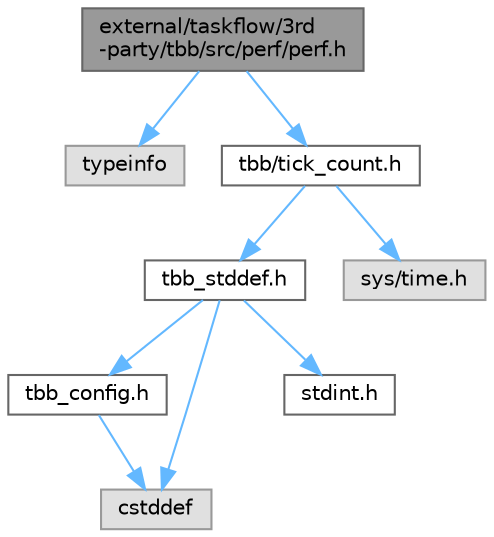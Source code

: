 digraph "external/taskflow/3rd-party/tbb/src/perf/perf.h"
{
 // LATEX_PDF_SIZE
  bgcolor="transparent";
  edge [fontname=Helvetica,fontsize=10,labelfontname=Helvetica,labelfontsize=10];
  node [fontname=Helvetica,fontsize=10,shape=box,height=0.2,width=0.4];
  Node1 [id="Node000001",label="external/taskflow/3rd\l-party/tbb/src/perf/perf.h",height=0.2,width=0.4,color="gray40", fillcolor="grey60", style="filled", fontcolor="black",tooltip=" "];
  Node1 -> Node2 [id="edge1_Node000001_Node000002",color="steelblue1",style="solid",tooltip=" "];
  Node2 [id="Node000002",label="typeinfo",height=0.2,width=0.4,color="grey60", fillcolor="#E0E0E0", style="filled",tooltip=" "];
  Node1 -> Node3 [id="edge2_Node000001_Node000003",color="steelblue1",style="solid",tooltip=" "];
  Node3 [id="Node000003",label="tbb/tick_count.h",height=0.2,width=0.4,color="grey40", fillcolor="white", style="filled",URL="$tick__count_8h.html",tooltip=" "];
  Node3 -> Node4 [id="edge3_Node000003_Node000004",color="steelblue1",style="solid",tooltip=" "];
  Node4 [id="Node000004",label="tbb_stddef.h",height=0.2,width=0.4,color="grey40", fillcolor="white", style="filled",URL="$tbb__stddef_8h.html",tooltip=" "];
  Node4 -> Node5 [id="edge4_Node000004_Node000005",color="steelblue1",style="solid",tooltip=" "];
  Node5 [id="Node000005",label="tbb_config.h",height=0.2,width=0.4,color="grey40", fillcolor="white", style="filled",URL="$tbb__config_8h.html",tooltip=" "];
  Node5 -> Node6 [id="edge5_Node000005_Node000006",color="steelblue1",style="solid",tooltip=" "];
  Node6 [id="Node000006",label="cstddef",height=0.2,width=0.4,color="grey60", fillcolor="#E0E0E0", style="filled",tooltip=" "];
  Node4 -> Node6 [id="edge6_Node000004_Node000006",color="steelblue1",style="solid",tooltip=" "];
  Node4 -> Node7 [id="edge7_Node000004_Node000007",color="steelblue1",style="solid",tooltip=" "];
  Node7 [id="Node000007",label="stdint.h",height=0.2,width=0.4,color="grey40", fillcolor="white", style="filled",URL="$stdint_8h.html",tooltip=" "];
  Node3 -> Node8 [id="edge8_Node000003_Node000008",color="steelblue1",style="solid",tooltip=" "];
  Node8 [id="Node000008",label="sys/time.h",height=0.2,width=0.4,color="grey60", fillcolor="#E0E0E0", style="filled",tooltip=" "];
}
